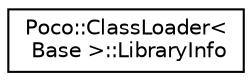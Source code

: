 digraph "Graphical Class Hierarchy"
{
 // LATEX_PDF_SIZE
  edge [fontname="Helvetica",fontsize="10",labelfontname="Helvetica",labelfontsize="10"];
  node [fontname="Helvetica",fontsize="10",shape=record];
  rankdir="LR";
  Node0 [label="Poco::ClassLoader\<\l Base \>::LibraryInfo",height=0.2,width=0.4,color="black", fillcolor="white", style="filled",URL="$structPoco_1_1ClassLoader_1_1LibraryInfo.html",tooltip=" "];
}
